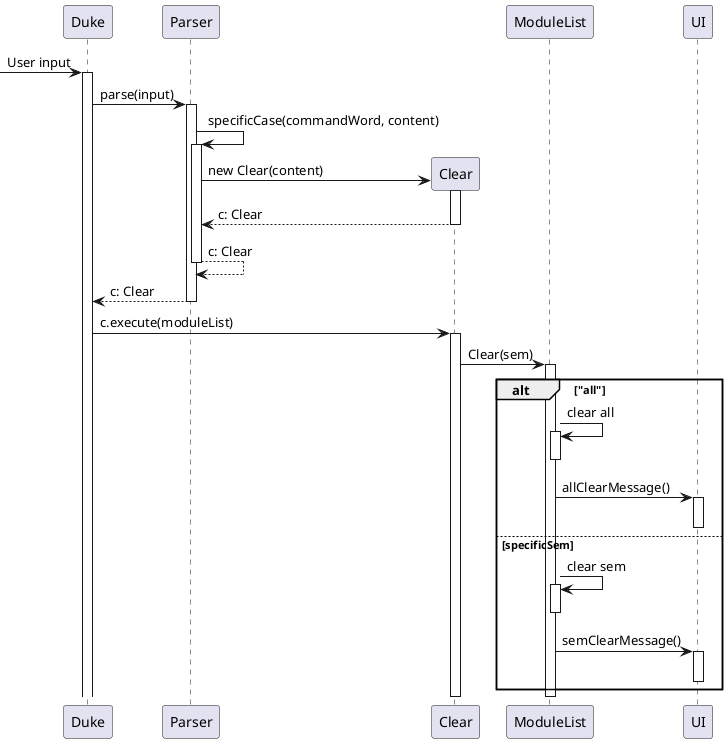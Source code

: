 
'https://plantuml.com/sequence-diagram

@startuml
[-> Duke: User input
activate Duke
Duke -> Parser: parse(input)
activate Parser
Parser -> Parser: specificCase(commandWord, content)
activate Parser
create Clear
Parser -> Clear: new Clear(content)
activate Clear
return c: Clear
return c: Clear
return c: Clear
deactivate Parser
Duke -> Clear: c.execute(moduleList)
activate Clear
Clear -> ModuleList: Clear(sem)
activate ModuleList

alt "all"
    ModuleList -> ModuleList: clear all
    activate ModuleList
    deactivate ModuleList
    ModuleList -> UI: allClearMessage()
    activate UI
    deactivate UI
else specificSem
    ModuleList -> ModuleList: clear sem
    activate ModuleList
    deactivate ModuleList
    ModuleList -> UI: semClearMessage()
    activate UI
    deactivate UI
end

deactivate ModuleList
deactivate Clear

@enduml